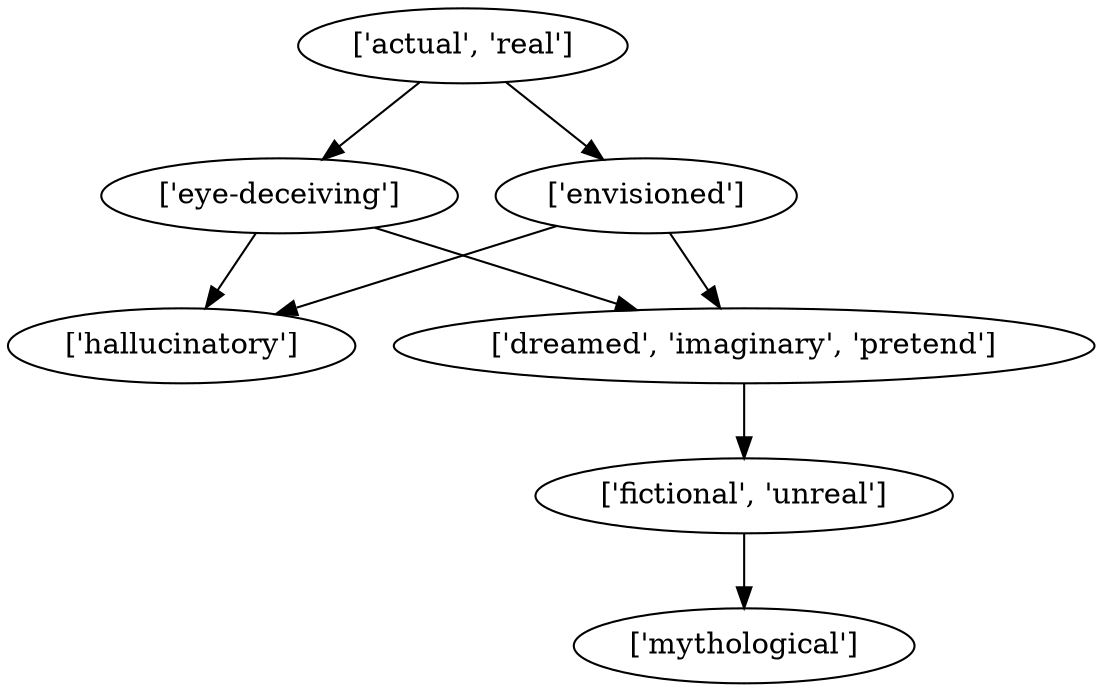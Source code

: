 strict digraph  {
	"['eye-deceiving']" -> "['hallucinatory']";
	"['eye-deceiving']" -> "['dreamed', 'imaginary', 'pretend']";
	"['dreamed', 'imaginary', 'pretend']" -> "['fictional', 'unreal']";
	"['actual', 'real']" -> "['eye-deceiving']";
	"['actual', 'real']" -> "['envisioned']";
	"['envisioned']" -> "['hallucinatory']";
	"['envisioned']" -> "['dreamed', 'imaginary', 'pretend']";
	"['fictional', 'unreal']" -> "['mythological']";
}
